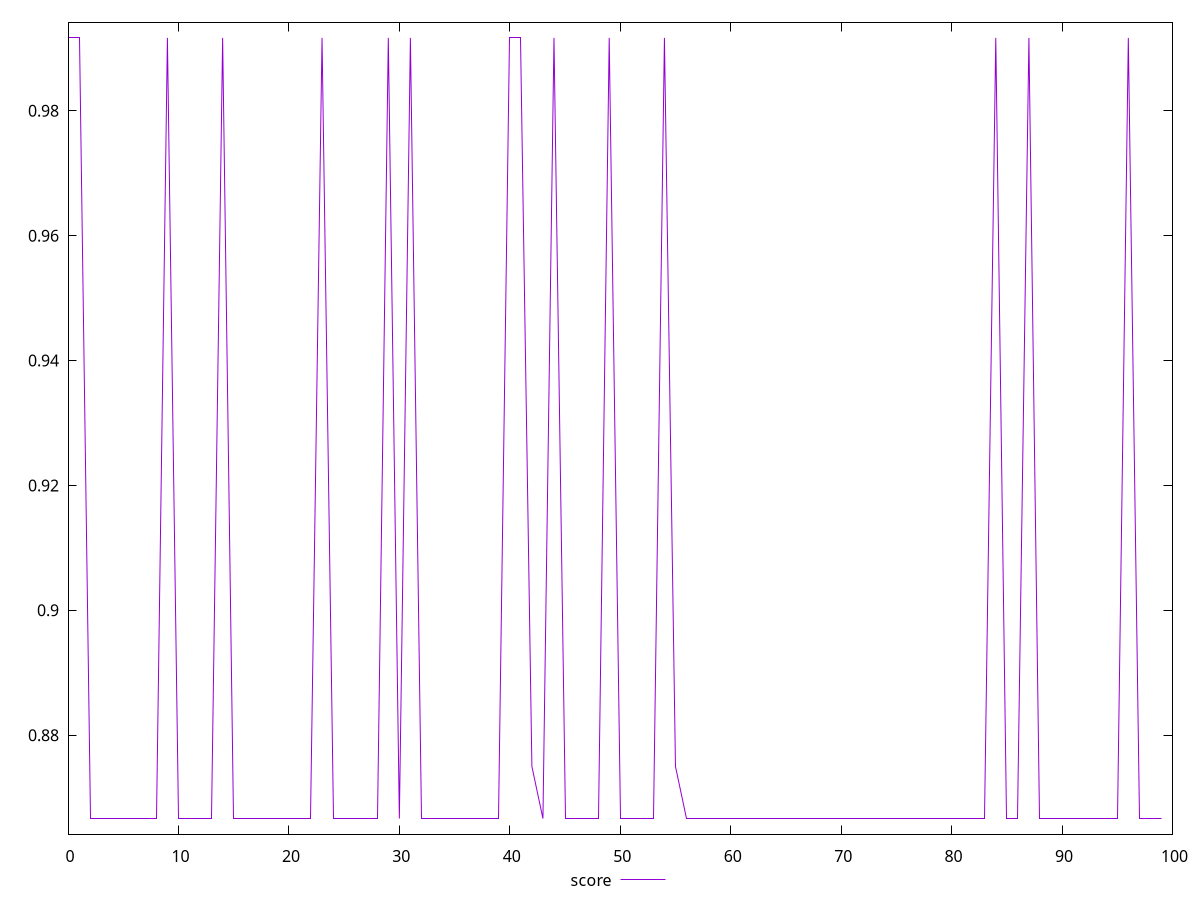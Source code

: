 reset
set terminal svg size 640, 490 enhanced background rgb 'white'
set output "reprap/uses-http2/samples/pages+cached+noexternal+nojs/score/values.svg"

$score <<EOF
0 0.9916666666666667
1 0.9916666666666667
2 0.8666666666666667
3 0.8666666666666667
4 0.8666666666666667
5 0.8666666666666667
6 0.8666666666666667
7 0.8666666666666667
8 0.8666666666666667
9 0.9916666666666667
10 0.8666666666666667
11 0.8666666666666667
12 0.8666666666666667
13 0.8666666666666667
14 0.9916666666666667
15 0.8666666666666667
16 0.8666666666666667
17 0.8666666666666667
18 0.8666666666666667
19 0.8666666666666667
20 0.8666666666666667
21 0.8666666666666667
22 0.8666666666666667
23 0.9916666666666667
24 0.8666666666666667
25 0.8666666666666667
26 0.8666666666666667
27 0.8666666666666667
28 0.8666666666666667
29 0.9916666666666667
30 0.8666666666666667
31 0.9916666666666667
32 0.8666666666666667
33 0.8666666666666667
34 0.8666666666666667
35 0.8666666666666667
36 0.8666666666666667
37 0.8666666666666667
38 0.8666666666666667
39 0.8666666666666667
40 0.9916666666666667
41 0.9916666666666667
42 0.875
43 0.8666666666666667
44 0.9916666666666667
45 0.8666666666666667
46 0.8666666666666667
47 0.8666666666666667
48 0.8666666666666667
49 0.9916666666666667
50 0.8666666666666667
51 0.8666666666666667
52 0.8666666666666667
53 0.8666666666666667
54 0.9916666666666667
55 0.875
56 0.8666666666666667
57 0.8666666666666667
58 0.8666666666666667
59 0.8666666666666667
60 0.8666666666666667
61 0.8666666666666667
62 0.8666666666666667
63 0.8666666666666667
64 0.8666666666666667
65 0.8666666666666667
66 0.8666666666666667
67 0.8666666666666667
68 0.8666666666666667
69 0.8666666666666667
70 0.8666666666666667
71 0.8666666666666667
72 0.8666666666666667
73 0.8666666666666667
74 0.8666666666666667
75 0.8666666666666667
76 0.8666666666666667
77 0.8666666666666667
78 0.8666666666666667
79 0.8666666666666667
80 0.8666666666666667
81 0.8666666666666667
82 0.8666666666666667
83 0.8666666666666667
84 0.9916666666666667
85 0.8666666666666667
86 0.8666666666666667
87 0.9916666666666667
88 0.8666666666666667
89 0.8666666666666667
90 0.8666666666666667
91 0.8666666666666667
92 0.8666666666666667
93 0.8666666666666667
94 0.8666666666666667
95 0.8666666666666667
96 0.9916666666666667
97 0.8666666666666667
98 0.8666666666666667
99 0.8666666666666667
EOF

set key outside below
set yrange [0.8641666666666667:0.9941666666666666]

plot \
  $score title "score" with line, \


reset